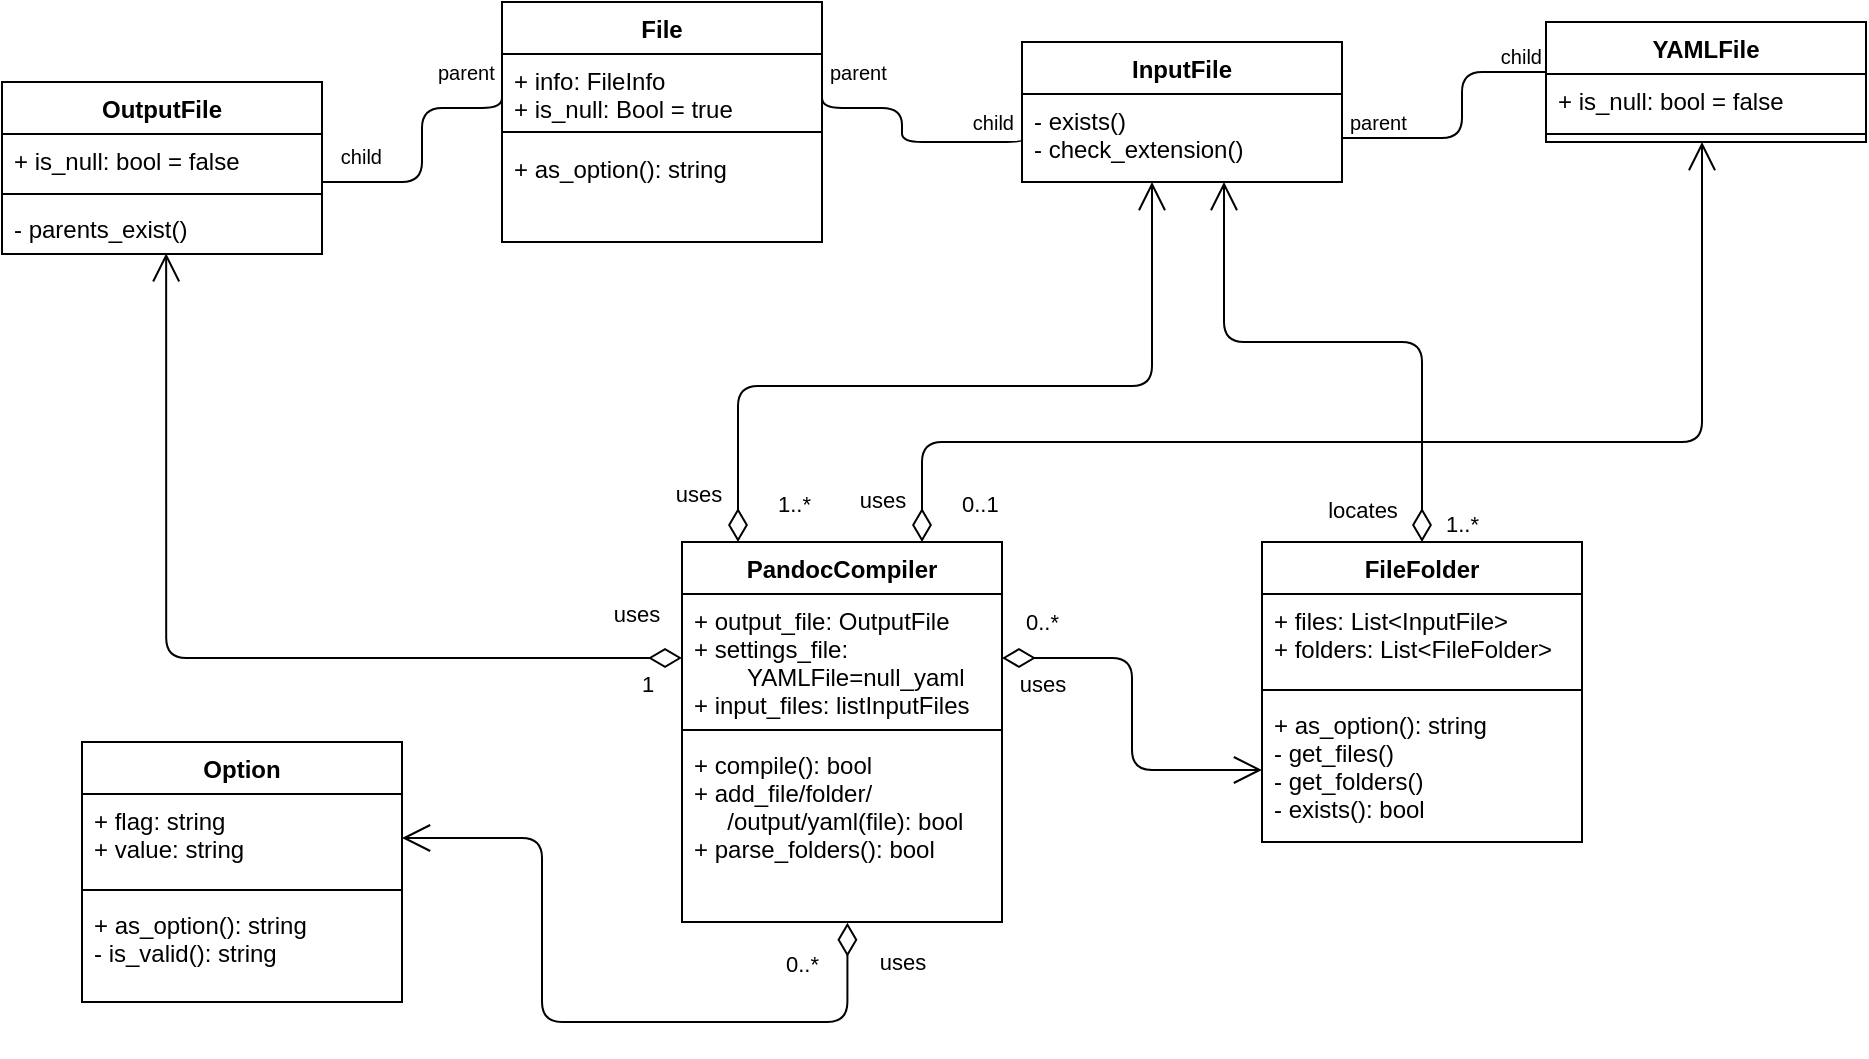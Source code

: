 <mxfile version="13.0.3" type="device"><diagram id="YFrqBbi34bEdEwLKdN4x" name="Page-1"><mxGraphModel dx="1422" dy="832" grid="1" gridSize="10" guides="1" tooltips="1" connect="1" arrows="1" fold="1" page="1" pageScale="1" pageWidth="1100" pageHeight="850" math="0" shadow="0"><root><mxCell id="0"/><mxCell id="1" parent="0"/><mxCell id="DLDmxB2nSc27v_W--NC_-13" value="" style="endArrow=none;html=1;edgeStyle=orthogonalEdgeStyle;exitX=1;exitY=0.5;exitDx=0;exitDy=0;entryX=0;entryY=0.5;entryDx=0;entryDy=0;" parent="1" source="tOQbOjR2r0qPCu9L8Km1-10" target="DLDmxB2nSc27v_W--NC_-10" edge="1"><mxGeometry relative="1" as="geometry"><mxPoint x="590" y="280" as="sourcePoint"/><mxPoint x="750" y="280" as="targetPoint"/><Array as="points"><mxPoint x="580" y="143"/><mxPoint x="580" y="160"/><mxPoint x="640" y="160"/></Array></mxGeometry></mxCell><mxCell id="DLDmxB2nSc27v_W--NC_-14" value="parent" style="resizable=0;html=1;align=left;verticalAlign=bottom;labelBackgroundColor=#ffffff;fontSize=10;" parent="DLDmxB2nSc27v_W--NC_-13" connectable="0" vertex="1"><mxGeometry x="-1" relative="1" as="geometry"><mxPoint x="2" as="offset"/></mxGeometry></mxCell><mxCell id="DLDmxB2nSc27v_W--NC_-15" value="child" style="resizable=0;html=1;align=right;verticalAlign=bottom;labelBackgroundColor=#ffffff;fontSize=10;" parent="DLDmxB2nSc27v_W--NC_-13" connectable="0" vertex="1"><mxGeometry x="1" relative="1" as="geometry"><mxPoint x="-4" as="offset"/></mxGeometry></mxCell><mxCell id="DLDmxB2nSc27v_W--NC_-22" value="" style="endArrow=none;html=1;edgeStyle=orthogonalEdgeStyle;exitX=1;exitY=0.5;exitDx=0;exitDy=0;" parent="1" source="DLDmxB2nSc27v_W--NC_-10" target="9wl-jEHPdX9JLy_KuN7n-9" edge="1"><mxGeometry relative="1" as="geometry"><mxPoint x="700" y="370" as="sourcePoint"/><mxPoint x="900" y="125" as="targetPoint"/><Array as="points"><mxPoint x="860" y="158"/><mxPoint x="860" y="125"/></Array></mxGeometry></mxCell><mxCell id="DLDmxB2nSc27v_W--NC_-23" value="parent" style="resizable=0;html=1;align=left;verticalAlign=bottom;labelBackgroundColor=#ffffff;fontSize=10;" parent="DLDmxB2nSc27v_W--NC_-22" connectable="0" vertex="1"><mxGeometry x="-1" relative="1" as="geometry"><mxPoint x="2" as="offset"/></mxGeometry></mxCell><mxCell id="DLDmxB2nSc27v_W--NC_-24" value="child" style="resizable=0;html=1;align=right;verticalAlign=bottom;labelBackgroundColor=#ffffff;fontSize=10;" parent="DLDmxB2nSc27v_W--NC_-22" connectable="0" vertex="1"><mxGeometry x="1" relative="1" as="geometry"><mxPoint x="-2" as="offset"/></mxGeometry></mxCell><mxCell id="DLDmxB2nSc27v_W--NC_-29" value="" style="endArrow=none;html=1;edgeStyle=orthogonalEdgeStyle;exitX=0;exitY=0.5;exitDx=0;exitDy=0;" parent="1" source="tOQbOjR2r0qPCu9L8Km1-10" edge="1"><mxGeometry relative="1" as="geometry"><mxPoint x="490" y="360" as="sourcePoint"/><mxPoint x="290" y="180" as="targetPoint"/><Array as="points"><mxPoint x="340" y="143"/><mxPoint x="340" y="180"/></Array></mxGeometry></mxCell><mxCell id="DLDmxB2nSc27v_W--NC_-30" value="parent" style="resizable=0;html=1;align=left;verticalAlign=bottom;labelBackgroundColor=#ffffff;fontSize=10;" parent="DLDmxB2nSc27v_W--NC_-29" connectable="0" vertex="1"><mxGeometry x="-1" relative="1" as="geometry"><mxPoint x="-34" as="offset"/></mxGeometry></mxCell><mxCell id="DLDmxB2nSc27v_W--NC_-31" value="child" style="resizable=0;html=1;align=right;verticalAlign=bottom;labelBackgroundColor=#ffffff;fontSize=10;" parent="DLDmxB2nSc27v_W--NC_-29" connectable="0" vertex="1"><mxGeometry x="1" relative="1" as="geometry"><mxPoint x="30.07" y="-5" as="offset"/></mxGeometry></mxCell><mxCell id="DLDmxB2nSc27v_W--NC_-40" value="PandocCompiler" style="swimlane;fontStyle=1;align=center;verticalAlign=top;childLayout=stackLayout;horizontal=1;startSize=26;horizontalStack=0;resizeParent=1;resizeParentMax=0;resizeLast=0;collapsible=1;marginBottom=0;" parent="1" vertex="1"><mxGeometry x="470" y="360" width="160" height="190" as="geometry"/></mxCell><mxCell id="DLDmxB2nSc27v_W--NC_-41" value="+ output_file: OutputFile&#10;+ settings_file:&#10;        YAMLFile=null_yaml&#10;+ input_files: listInputFiles" style="text;strokeColor=none;fillColor=none;align=left;verticalAlign=top;spacingLeft=4;spacingRight=4;overflow=hidden;rotatable=0;points=[[0,0.5],[1,0.5]];portConstraint=eastwest;" parent="DLDmxB2nSc27v_W--NC_-40" vertex="1"><mxGeometry y="26" width="160" height="64" as="geometry"/></mxCell><mxCell id="DLDmxB2nSc27v_W--NC_-42" value="" style="line;strokeWidth=1;fillColor=none;align=left;verticalAlign=middle;spacingTop=-1;spacingLeft=3;spacingRight=3;rotatable=0;labelPosition=right;points=[];portConstraint=eastwest;" parent="DLDmxB2nSc27v_W--NC_-40" vertex="1"><mxGeometry y="90" width="160" height="8" as="geometry"/></mxCell><mxCell id="DLDmxB2nSc27v_W--NC_-43" value="+ compile(): bool&#10;+ add_file/folder/&#10;     /output/yaml(file): bool&#10;+ parse_folders(): bool" style="text;strokeColor=none;fillColor=none;align=left;verticalAlign=top;spacingLeft=4;spacingRight=4;overflow=hidden;rotatable=0;points=[[0,0.5],[1,0.5]];portConstraint=eastwest;" parent="DLDmxB2nSc27v_W--NC_-40" vertex="1"><mxGeometry y="98" width="160" height="92" as="geometry"/></mxCell><mxCell id="DLDmxB2nSc27v_W--NC_-44" value="1" style="endArrow=open;html=1;endSize=12;startArrow=diamondThin;startSize=14;startFill=0;edgeStyle=orthogonalEdgeStyle;align=left;verticalAlign=bottom;exitX=0;exitY=0.5;exitDx=0;exitDy=0;entryX=0.513;entryY=0.987;entryDx=0;entryDy=0;entryPerimeter=0;" parent="1" source="DLDmxB2nSc27v_W--NC_-41" target="9wl-jEHPdX9JLy_KuN7n-6" edge="1"><mxGeometry x="-0.904" y="22" relative="1" as="geometry"><mxPoint x="410" y="330" as="sourcePoint"/><mxPoint x="210" y="280" as="targetPoint"/><mxPoint as="offset"/></mxGeometry></mxCell><mxCell id="DLDmxB2nSc27v_W--NC_-45" value="uses" style="edgeLabel;html=1;align=center;verticalAlign=middle;resizable=0;points=[];" parent="DLDmxB2nSc27v_W--NC_-44" vertex="1" connectable="0"><mxGeometry x="-0.77" y="-2" relative="1" as="geometry"><mxPoint x="29.33" y="-20" as="offset"/></mxGeometry></mxCell><mxCell id="DLDmxB2nSc27v_W--NC_-46" value="1..*" style="endArrow=open;html=1;endSize=12;startArrow=diamondThin;startSize=14;startFill=0;edgeStyle=orthogonalEdgeStyle;align=left;verticalAlign=bottom;" parent="1" source="DLDmxB2nSc27v_W--NC_-40" target="DLDmxB2nSc27v_W--NC_-10" edge="1"><mxGeometry x="-0.506" y="-68" relative="1" as="geometry"><mxPoint x="498" y="359" as="sourcePoint"/><mxPoint x="704.96" y="205.99" as="targetPoint"/><Array as="points"><mxPoint x="498" y="282"/><mxPoint x="705" y="282"/></Array><mxPoint as="offset"/></mxGeometry></mxCell><mxCell id="DLDmxB2nSc27v_W--NC_-47" value="uses" style="edgeLabel;html=1;align=center;verticalAlign=middle;resizable=0;points=[];" parent="DLDmxB2nSc27v_W--NC_-46" vertex="1" connectable="0"><mxGeometry x="-0.6" y="-3" relative="1" as="geometry"><mxPoint x="-23.02" y="53.71" as="offset"/></mxGeometry></mxCell><mxCell id="DLDmxB2nSc27v_W--NC_-48" value="0..1" style="endArrow=open;html=1;endSize=12;startArrow=diamondThin;startSize=14;startFill=0;edgeStyle=orthogonalEdgeStyle;align=left;verticalAlign=bottom;exitX=0.75;exitY=0;exitDx=0;exitDy=0;" parent="1" source="DLDmxB2nSc27v_W--NC_-40" target="9wl-jEHPdX9JLy_KuN7n-9" edge="1"><mxGeometry x="-0.772" y="-40" relative="1" as="geometry"><mxPoint x="540" y="310" as="sourcePoint"/><mxPoint x="982" y="230" as="targetPoint"/><Array as="points"><mxPoint x="590" y="310"/><mxPoint x="980" y="310"/></Array><mxPoint as="offset"/></mxGeometry></mxCell><mxCell id="DLDmxB2nSc27v_W--NC_-49" value="uses" style="edgeLabel;html=1;align=center;verticalAlign=middle;resizable=0;points=[];" parent="DLDmxB2nSc27v_W--NC_-48" vertex="1" connectable="0"><mxGeometry x="-0.829" y="-4" relative="1" as="geometry"><mxPoint x="-21" y="25" as="offset"/></mxGeometry></mxCell><mxCell id="t7DK_3qkH1f1lV7oxnX0-1" value="FileFolder" style="swimlane;fontStyle=1;align=center;verticalAlign=top;childLayout=stackLayout;horizontal=1;startSize=26;horizontalStack=0;resizeParent=1;resizeParentMax=0;resizeLast=0;collapsible=1;marginBottom=0;" parent="1" vertex="1"><mxGeometry x="760" y="360" width="160" height="150" as="geometry"/></mxCell><mxCell id="t7DK_3qkH1f1lV7oxnX0-2" value="+ files: List&lt;InputFile&gt;&#10;+ folders: List&lt;FileFolder&gt;&#10;&#10;" style="text;strokeColor=none;fillColor=none;align=left;verticalAlign=top;spacingLeft=4;spacingRight=4;overflow=hidden;rotatable=0;points=[[0,0.5],[1,0.5]];portConstraint=eastwest;" parent="t7DK_3qkH1f1lV7oxnX0-1" vertex="1"><mxGeometry y="26" width="160" height="44" as="geometry"/></mxCell><mxCell id="t7DK_3qkH1f1lV7oxnX0-3" value="" style="line;strokeWidth=1;fillColor=none;align=left;verticalAlign=middle;spacingTop=-1;spacingLeft=3;spacingRight=3;rotatable=0;labelPosition=right;points=[];portConstraint=eastwest;" parent="t7DK_3qkH1f1lV7oxnX0-1" vertex="1"><mxGeometry y="70" width="160" height="8" as="geometry"/></mxCell><mxCell id="t7DK_3qkH1f1lV7oxnX0-4" value="+ as_option(): string&#10;- get_files()&#10;- get_folders()&#10;- exists(): bool" style="text;strokeColor=none;fillColor=none;align=left;verticalAlign=top;spacingLeft=4;spacingRight=4;overflow=hidden;rotatable=0;points=[[0,0.5],[1,0.5]];portConstraint=eastwest;" parent="t7DK_3qkH1f1lV7oxnX0-1" vertex="1"><mxGeometry y="78" width="160" height="72" as="geometry"/></mxCell><mxCell id="t7DK_3qkH1f1lV7oxnX0-5" value="1..*" style="endArrow=open;html=1;endSize=12;startArrow=diamondThin;startSize=14;startFill=0;edgeStyle=orthogonalEdgeStyle;align=left;verticalAlign=bottom;exitX=0.5;exitY=0;exitDx=0;exitDy=0;comic=0;" parent="1" source="t7DK_3qkH1f1lV7oxnX0-1" target="DLDmxB2nSc27v_W--NC_-10" edge="1"><mxGeometry x="-1" y="-10" relative="1" as="geometry"><mxPoint x="710" y="510" as="sourcePoint"/><mxPoint x="790" y="240" as="targetPoint"/><mxPoint as="offset"/><Array as="points"><mxPoint x="840" y="260"/><mxPoint x="741" y="260"/></Array></mxGeometry></mxCell><mxCell id="t7DK_3qkH1f1lV7oxnX0-6" value="locates" style="edgeLabel;html=1;align=center;verticalAlign=middle;resizable=0;points=[];" parent="t7DK_3qkH1f1lV7oxnX0-5" vertex="1" connectable="0"><mxGeometry x="-0.498" y="-1" relative="1" as="geometry"><mxPoint x="-31.02" y="54" as="offset"/></mxGeometry></mxCell><mxCell id="t7DK_3qkH1f1lV7oxnX0-7" value="0..*" style="endArrow=open;html=1;endSize=12;startArrow=diamondThin;startSize=14;startFill=0;edgeStyle=orthogonalEdgeStyle;align=left;verticalAlign=bottom;entryX=0;entryY=0.5;entryDx=0;entryDy=0;exitX=1;exitY=0.5;exitDx=0;exitDy=0;" parent="1" source="DLDmxB2nSc27v_W--NC_-41" target="t7DK_3qkH1f1lV7oxnX0-4" edge="1"><mxGeometry x="-0.9" y="9" relative="1" as="geometry"><mxPoint x="729" y="614.99" as="sourcePoint"/><mxPoint x="630.04" y="460" as="targetPoint"/><mxPoint as="offset"/></mxGeometry></mxCell><mxCell id="t7DK_3qkH1f1lV7oxnX0-8" value="uses" style="edgeLabel;html=1;align=center;verticalAlign=middle;resizable=0;points=[];" parent="t7DK_3qkH1f1lV7oxnX0-7" vertex="1" connectable="0"><mxGeometry x="-0.498" y="-1" relative="1" as="geometry"><mxPoint x="-27" y="12" as="offset"/></mxGeometry></mxCell><mxCell id="t7DK_3qkH1f1lV7oxnX0-13" value="0..*" style="endArrow=open;html=1;endSize=12;startArrow=diamondThin;startSize=14;startFill=0;edgeStyle=orthogonalEdgeStyle;align=left;verticalAlign=bottom;exitX=0.517;exitY=1.004;exitDx=0;exitDy=0;exitPerimeter=0;entryX=1;entryY=0.5;entryDx=0;entryDy=0;" parent="1" source="DLDmxB2nSc27v_W--NC_-43" target="t7DK_3qkH1f1lV7oxnX0-10" edge="1"><mxGeometry x="-0.548" y="-20" relative="1" as="geometry"><mxPoint x="460" y="580" as="sourcePoint"/><mxPoint x="620" y="580" as="targetPoint"/><mxPoint as="offset"/><Array as="points"><mxPoint x="553" y="600"/><mxPoint x="400" y="600"/><mxPoint x="400" y="508"/></Array></mxGeometry></mxCell><mxCell id="t7DK_3qkH1f1lV7oxnX0-14" value="uses" style="edgeLabel;html=1;align=center;verticalAlign=middle;resizable=0;points=[];" parent="t7DK_3qkH1f1lV7oxnX0-13" vertex="1" connectable="0"><mxGeometry x="-0.799" y="-2" relative="1" as="geometry"><mxPoint x="29.32" y="-17.03" as="offset"/></mxGeometry></mxCell><mxCell id="DLDmxB2nSc27v_W--NC_-7" value="InputFile" style="swimlane;fontStyle=1;align=center;verticalAlign=top;childLayout=stackLayout;horizontal=1;startSize=26;horizontalStack=0;resizeParent=1;resizeParentMax=0;resizeLast=0;collapsible=1;marginBottom=0;" parent="1" vertex="1"><mxGeometry x="640" y="110" width="160" height="70" as="geometry"><mxRectangle x="690" y="110" width="80" height="26" as="alternateBounds"/></mxGeometry></mxCell><object label="- exists()&#10;- check_extension()&#10;" id="DLDmxB2nSc27v_W--NC_-10"><mxCell style="text;strokeColor=none;fillColor=none;align=left;verticalAlign=top;spacingLeft=4;spacingRight=4;overflow=hidden;rotatable=0;points=[[0,0.5],[1,0.5]];portConstraint=eastwest;" parent="DLDmxB2nSc27v_W--NC_-7" vertex="1"><mxGeometry y="26" width="160" height="44" as="geometry"/></mxCell></object><mxCell id="tOQbOjR2r0qPCu9L8Km1-9" value="File&#10;" style="swimlane;fontStyle=1;align=center;verticalAlign=top;childLayout=stackLayout;horizontal=1;startSize=26;horizontalStack=0;resizeParent=1;resizeParentMax=0;resizeLast=0;collapsible=1;marginBottom=0;" parent="1" vertex="1"><mxGeometry x="380" y="90" width="160" height="120" as="geometry"/></mxCell><mxCell id="tOQbOjR2r0qPCu9L8Km1-10" value="+ info: FileInfo&#10;+ is_null: Bool = true" style="text;strokeColor=none;fillColor=none;align=left;verticalAlign=top;spacingLeft=4;spacingRight=4;overflow=hidden;rotatable=0;points=[[0,0.5],[1,0.5]];portConstraint=eastwest;" parent="tOQbOjR2r0qPCu9L8Km1-9" vertex="1"><mxGeometry y="26" width="160" height="34" as="geometry"/></mxCell><mxCell id="tOQbOjR2r0qPCu9L8Km1-11" value="" style="line;strokeWidth=1;fillColor=none;align=left;verticalAlign=middle;spacingTop=-1;spacingLeft=3;spacingRight=3;rotatable=0;labelPosition=right;points=[];portConstraint=eastwest;" parent="tOQbOjR2r0qPCu9L8Km1-9" vertex="1"><mxGeometry y="60" width="160" height="10" as="geometry"/></mxCell><mxCell id="tOQbOjR2r0qPCu9L8Km1-12" value="+ as_option(): string" style="text;strokeColor=none;fillColor=none;align=left;verticalAlign=top;spacingLeft=4;spacingRight=4;overflow=hidden;rotatable=0;points=[[0,0.5],[1,0.5]];portConstraint=eastwest;" parent="tOQbOjR2r0qPCu9L8Km1-9" vertex="1"><mxGeometry y="70" width="160" height="50" as="geometry"/></mxCell><mxCell id="t7DK_3qkH1f1lV7oxnX0-9" value="Option" style="swimlane;fontStyle=1;align=center;verticalAlign=top;childLayout=stackLayout;horizontal=1;startSize=26;horizontalStack=0;resizeParent=1;resizeParentMax=0;resizeLast=0;collapsible=1;marginBottom=0;" parent="1" vertex="1"><mxGeometry x="170" y="460" width="160" height="130" as="geometry"/></mxCell><mxCell id="t7DK_3qkH1f1lV7oxnX0-10" value="+ flag: string&#10;+ value: string" style="text;strokeColor=none;fillColor=none;align=left;verticalAlign=top;spacingLeft=4;spacingRight=4;overflow=hidden;rotatable=0;points=[[0,0.5],[1,0.5]];portConstraint=eastwest;" parent="t7DK_3qkH1f1lV7oxnX0-9" vertex="1"><mxGeometry y="26" width="160" height="44" as="geometry"/></mxCell><mxCell id="t7DK_3qkH1f1lV7oxnX0-11" value="" style="line;strokeWidth=1;fillColor=none;align=left;verticalAlign=middle;spacingTop=-1;spacingLeft=3;spacingRight=3;rotatable=0;labelPosition=right;points=[];portConstraint=eastwest;" parent="t7DK_3qkH1f1lV7oxnX0-9" vertex="1"><mxGeometry y="70" width="160" height="8" as="geometry"/></mxCell><mxCell id="t7DK_3qkH1f1lV7oxnX0-12" value="+ as_option(): string&#10;- is_valid(): string&#10;" style="text;strokeColor=none;fillColor=none;align=left;verticalAlign=top;spacingLeft=4;spacingRight=4;overflow=hidden;rotatable=0;points=[[0,0.5],[1,0.5]];portConstraint=eastwest;" parent="t7DK_3qkH1f1lV7oxnX0-9" vertex="1"><mxGeometry y="78" width="160" height="52" as="geometry"/></mxCell><mxCell id="9wl-jEHPdX9JLy_KuN7n-3" value="OutputFile" style="swimlane;fontStyle=1;align=center;verticalAlign=top;childLayout=stackLayout;horizontal=1;startSize=26;horizontalStack=0;resizeParent=1;resizeParentMax=0;resizeLast=0;collapsible=1;marginBottom=0;" parent="1" vertex="1"><mxGeometry x="130" y="130" width="160" height="86" as="geometry"/></mxCell><mxCell id="9wl-jEHPdX9JLy_KuN7n-4" value="+ is_null: bool = false" style="text;strokeColor=none;fillColor=none;align=left;verticalAlign=top;spacingLeft=4;spacingRight=4;overflow=hidden;rotatable=0;points=[[0,0.5],[1,0.5]];portConstraint=eastwest;" parent="9wl-jEHPdX9JLy_KuN7n-3" vertex="1"><mxGeometry y="26" width="160" height="26" as="geometry"/></mxCell><mxCell id="9wl-jEHPdX9JLy_KuN7n-5" value="" style="line;strokeWidth=1;fillColor=none;align=left;verticalAlign=middle;spacingTop=-1;spacingLeft=3;spacingRight=3;rotatable=0;labelPosition=right;points=[];portConstraint=eastwest;" parent="9wl-jEHPdX9JLy_KuN7n-3" vertex="1"><mxGeometry y="52" width="160" height="8" as="geometry"/></mxCell><mxCell id="9wl-jEHPdX9JLy_KuN7n-6" value="- parents_exist()" style="text;strokeColor=none;fillColor=none;align=left;verticalAlign=top;spacingLeft=4;spacingRight=4;overflow=hidden;rotatable=0;points=[[0,0.5],[1,0.5]];portConstraint=eastwest;" parent="9wl-jEHPdX9JLy_KuN7n-3" vertex="1"><mxGeometry y="60" width="160" height="26" as="geometry"/></mxCell><mxCell id="9wl-jEHPdX9JLy_KuN7n-9" value="YAMLFile" style="swimlane;fontStyle=1;align=center;verticalAlign=top;childLayout=stackLayout;horizontal=1;startSize=26;horizontalStack=0;resizeParent=1;resizeParentMax=0;resizeLast=0;collapsible=1;marginBottom=0;" parent="1" vertex="1"><mxGeometry x="902" y="100" width="160" height="60" as="geometry"/></mxCell><mxCell id="9wl-jEHPdX9JLy_KuN7n-10" value="+ is_null: bool = false" style="text;strokeColor=none;fillColor=none;align=left;verticalAlign=top;spacingLeft=4;spacingRight=4;overflow=hidden;rotatable=0;points=[[0,0.5],[1,0.5]];portConstraint=eastwest;" parent="9wl-jEHPdX9JLy_KuN7n-9" vertex="1"><mxGeometry y="26" width="160" height="26" as="geometry"/></mxCell><mxCell id="9wl-jEHPdX9JLy_KuN7n-11" value="" style="line;strokeWidth=1;fillColor=none;align=left;verticalAlign=middle;spacingTop=-1;spacingLeft=3;spacingRight=3;rotatable=0;labelPosition=right;points=[];portConstraint=eastwest;" parent="9wl-jEHPdX9JLy_KuN7n-9" vertex="1"><mxGeometry y="52" width="160" height="8" as="geometry"/></mxCell></root></mxGraphModel></diagram></mxfile>